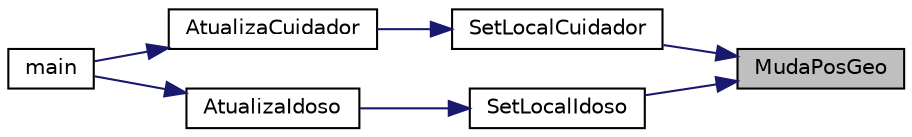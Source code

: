 digraph "MudaPosGeo"
{
 // LATEX_PDF_SIZE
  edge [fontname="Helvetica",fontsize="10",labelfontname="Helvetica",labelfontsize="10"];
  node [fontname="Helvetica",fontsize="10",shape=record];
  rankdir="RL";
  Node1 [label="MudaPosGeo",height=0.2,width=0.4,color="black", fillcolor="grey75", style="filled", fontcolor="black",tooltip="Define a geolocalizacao dada para os valores de latitude e longitude passados."];
  Node1 -> Node2 [dir="back",color="midnightblue",fontsize="10",style="solid"];
  Node2 [label="SetLocalCuidador",height=0.2,width=0.4,color="black", fillcolor="white", style="filled",URL="$cuidador_8h.html#a8eb550092858dafae62ebcc83fa99921",tooltip="Define o Local (de tipo Geoloc) do objeto Cuidador."];
  Node2 -> Node3 [dir="back",color="midnightblue",fontsize="10",style="solid"];
  Node3 [label="AtualizaCuidador",height=0.2,width=0.4,color="black", fillcolor="white", style="filled",URL="$cuidador_8h.html#a676000430da09bc26e44294be49ce6a7",tooltip="Faz a leitura de uma nova linha do arquivo referente ao cuidador, atualizando seu local no dado tempo..."];
  Node3 -> Node4 [dir="back",color="midnightblue",fontsize="10",style="solid"];
  Node4 [label="main",height=0.2,width=0.4,color="black", fillcolor="white", style="filled",URL="$cliente_8c.html#a0ddf1224851353fc92bfbff6f499fa97",tooltip=" "];
  Node1 -> Node5 [dir="back",color="midnightblue",fontsize="10",style="solid"];
  Node5 [label="SetLocalIdoso",height=0.2,width=0.4,color="black", fillcolor="white", style="filled",URL="$idoso_8h.html#a73c41422fa6d8127dff69b6b02894fc1",tooltip="Define o Local do Idoso para as novas coordenadas."];
  Node5 -> Node6 [dir="back",color="midnightblue",fontsize="10",style="solid"];
  Node6 [label="AtualizaIdoso",height=0.2,width=0.4,color="black", fillcolor="white", style="filled",URL="$idoso_8h.html#a9f1d51ea97ea9f557a840325ef5fb737",tooltip="Faz a leitura de uma nova linha do arquivo referente ao Idoso, atualizando seus dados no dado tempo."];
  Node6 -> Node4 [dir="back",color="midnightblue",fontsize="10",style="solid"];
}

